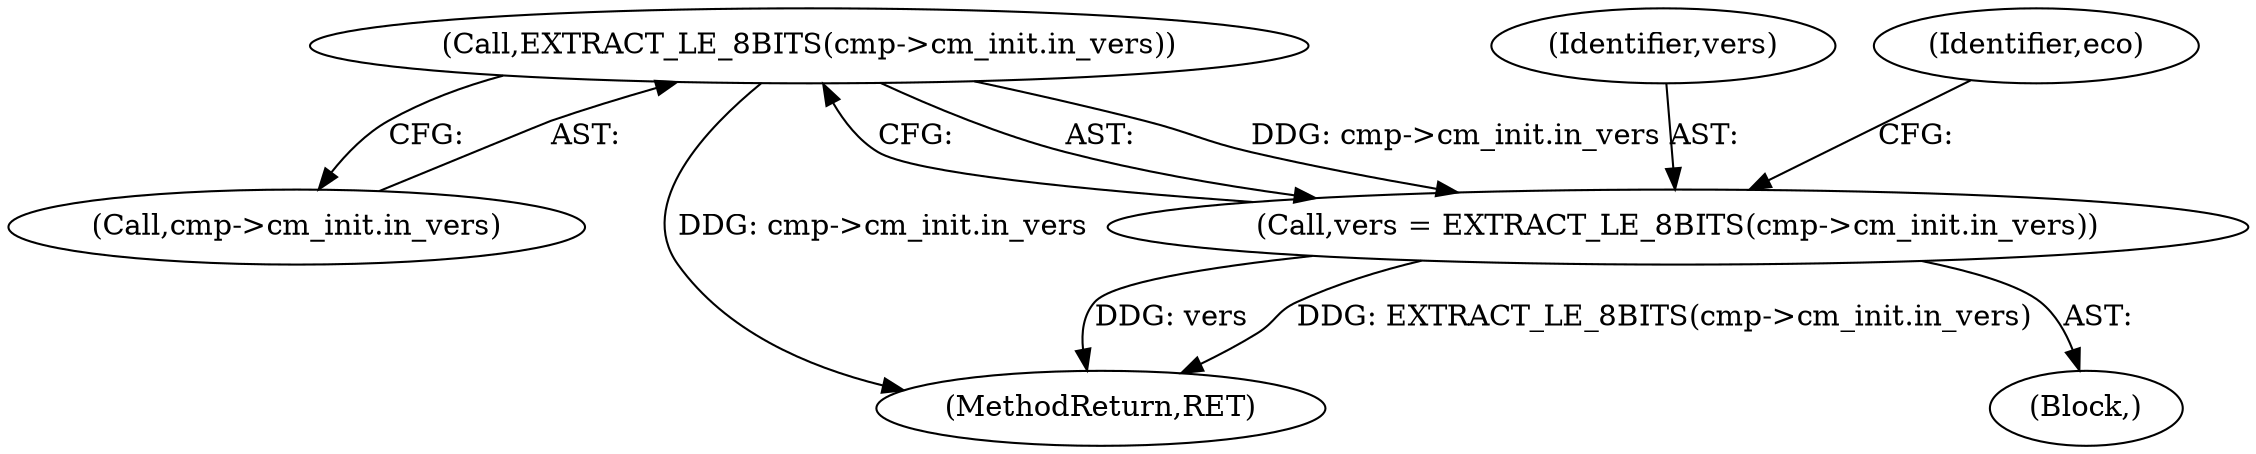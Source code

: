 digraph "0_tcpdump_c6e0531b5def26ecf912e8de6ade86cbdaed3751_0@pointer" {
"1000188" [label="(Call,EXTRACT_LE_8BITS(cmp->cm_init.in_vers))"];
"1000186" [label="(Call,vers = EXTRACT_LE_8BITS(cmp->cm_init.in_vers))"];
"1000189" [label="(Call,cmp->cm_init.in_vers)"];
"1000722" [label="(MethodReturn,RET)"];
"1000187" [label="(Identifier,vers)"];
"1000195" [label="(Identifier,eco)"];
"1000146" [label="(Block,)"];
"1000188" [label="(Call,EXTRACT_LE_8BITS(cmp->cm_init.in_vers))"];
"1000186" [label="(Call,vers = EXTRACT_LE_8BITS(cmp->cm_init.in_vers))"];
"1000188" -> "1000186"  [label="AST: "];
"1000188" -> "1000189"  [label="CFG: "];
"1000189" -> "1000188"  [label="AST: "];
"1000186" -> "1000188"  [label="CFG: "];
"1000188" -> "1000722"  [label="DDG: cmp->cm_init.in_vers"];
"1000188" -> "1000186"  [label="DDG: cmp->cm_init.in_vers"];
"1000186" -> "1000146"  [label="AST: "];
"1000187" -> "1000186"  [label="AST: "];
"1000195" -> "1000186"  [label="CFG: "];
"1000186" -> "1000722"  [label="DDG: EXTRACT_LE_8BITS(cmp->cm_init.in_vers)"];
"1000186" -> "1000722"  [label="DDG: vers"];
}
